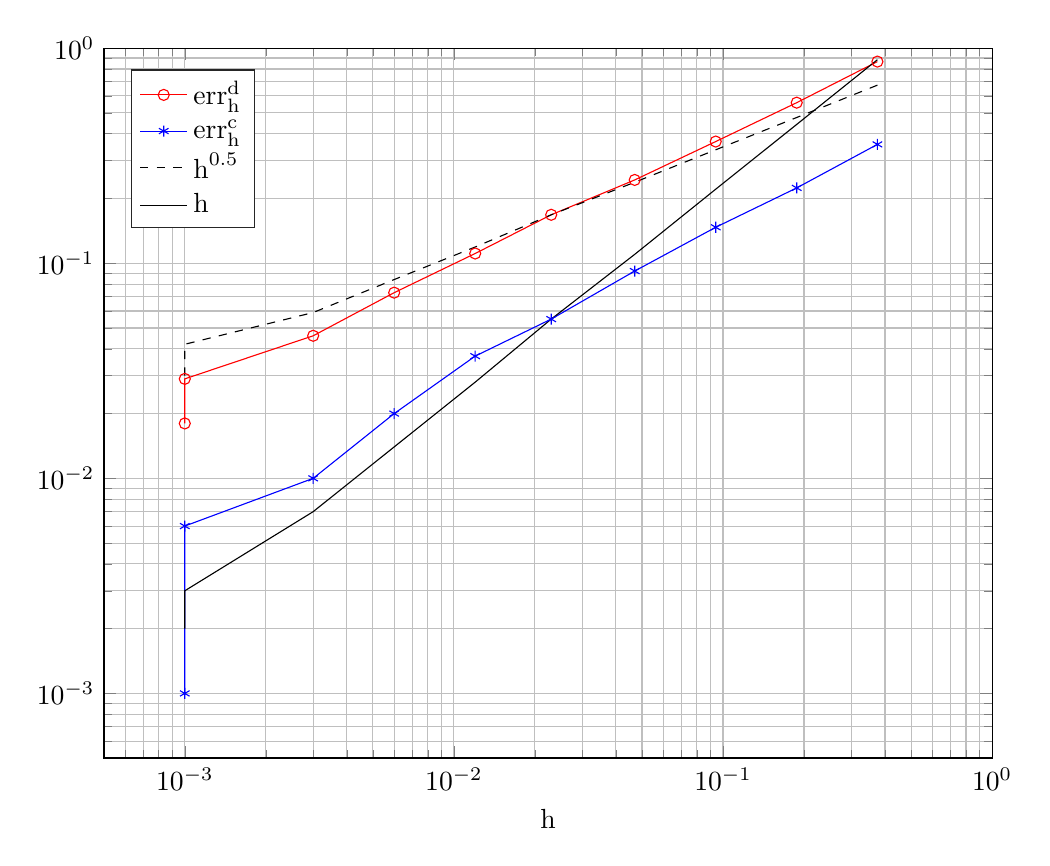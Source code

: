 % This file was created by matlab2tikz.
%
%The latest updates can be retrieved from
%  http://www.mathworks.com/matlabcentral/fileexchange/22022-matlab2tikz-matlab2tikz
%where you can also make suggestions and rate matlab2tikz.
%
\begin{tikzpicture}

\begin{axis}[%
width=4.44in,
height=3.549in,
at={(0.745in,0.479in)},
scale only axis,
xmode=log,
xmin=0.0,
xmax=1,
xminorticks=true,
xlabel={h},
xmajorgrids,
xminorgrids,
ymode=log,
ymin=0.0,
ymax=1,
yminorticks=true,
ymajorgrids,
yminorgrids,
axis background/.style={fill=white},
legend style={at={(0.03,0.97)},anchor=north west,legend cell align=left,align=left,draw=white!15!black}
]
\addplot [color=red,solid,mark=o,mark options={solid}]
  table[row sep=crcr]{%
0.375	0.866\\
0.188	0.558\\
0.094	0.368\\
0.047	0.244\\
0.023	0.168\\
0.012	0.111\\
0.006	0.073\\
0.003	0.046\\
0.001	0.029\\
0.001	0.018\\
};
\addlegendentry{$\text{err}_\text{h}^\text{d}$};

\addplot [color=blue,solid,mark=asterisk,mark options={solid}]
  table[row sep=crcr]{%
0.375	0.357\\
0.188	0.224\\
0.094	0.147\\
0.047	0.092\\
0.023	0.055\\
0.012	0.037\\
0.006	0.02\\
0.003	0.01\\
0.001	0.006\\
0.001	0.001\\
};
\addlegendentry{$\text{err}_\text{h}^\text{c}$};

\addplot [color=black,dashed]
  table[row sep=crcr]{%
0.375	0.673\\
0.188	0.476\\
0.094	0.337\\
0.047	0.238\\
0.023	0.168\\
0.012	0.119\\
0.006	0.084\\
0.003	0.059\\
0.001	0.042\\
0.001	0.03\\
};
\addlegendentry{$\text{h}^{\text{0.5}}$};

\addplot [color=black,solid]
  table[row sep=crcr]{%
0.375	0.884\\
0.188	0.442\\
0.094	0.221\\
0.047	0.11\\
0.023	0.055\\
0.012	0.028\\
0.006	0.014\\
0.003	0.007\\
0.001	0.003\\
0.001	0.002\\
};
\addlegendentry{h};

\end{axis}
\end{tikzpicture}%